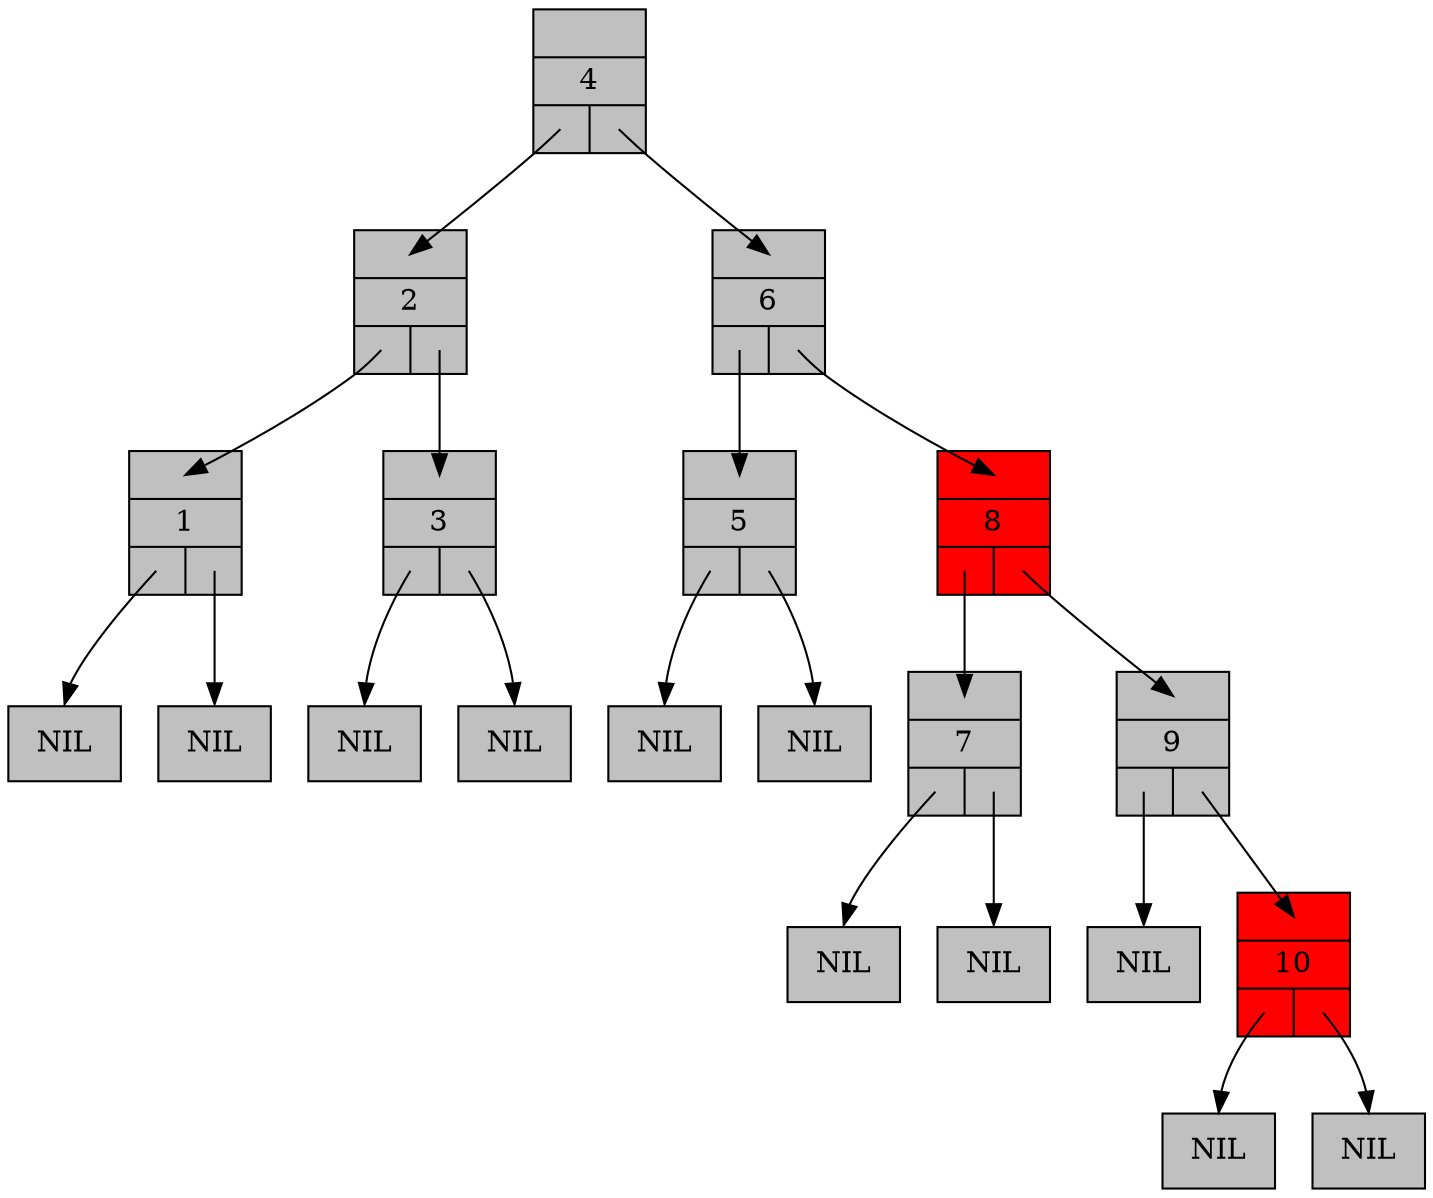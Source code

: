 digraph RedBlackTree {
  graph[ranksep=0.5];
  node[shape=record];

	n1 [label="{{<parent>}|1|{<left>|<right>}}", style=filled, fillcolor=gray];
	lnil1 [style=filled, fillcolor=gray, label="NIL"];
	n1:left:c -> lnil1:n [headclip=false, tailclip=false]
	rnil1 [style=filled, fillcolor=gray, label="NIL"];
	n1:right:c -> rnil1:n [headclip=false, tailclip=false]
	n2 [label="{{<parent>}|2|{<left>|<right>}}", style=filled, fillcolor=gray];
	n2:left:c -> n1:parent:c [headclip=false, tailclip=false]
	n2:right:c -> n3:parent:c [headclip=false, tailclip=false]
	n3 [label="{{<parent>}|3|{<left>|<right>}}", style=filled, fillcolor=gray];
	lnil3 [style=filled, fillcolor=gray, label="NIL"];
	n3:left:c -> lnil3:n [headclip=false, tailclip=false]
	rnil3 [style=filled, fillcolor=gray, label="NIL"];
	n3:right:c -> rnil3:n [headclip=false, tailclip=false]
	n4 [label="{{<parent>}|4|{<left>|<right>}}", style=filled, fillcolor=gray];
	n4:left:c -> n2:parent:c [headclip=false, tailclip=false]
	n4:right:c -> n6:parent:c [headclip=false, tailclip=false]
	n5 [label="{{<parent>}|5|{<left>|<right>}}", style=filled, fillcolor=gray];
	lnil5 [style=filled, fillcolor=gray, label="NIL"];
	n5:left:c -> lnil5:n [headclip=false, tailclip=false]
	rnil5 [style=filled, fillcolor=gray, label="NIL"];
	n5:right:c -> rnil5:n [headclip=false, tailclip=false]
	n6 [label="{{<parent>}|6|{<left>|<right>}}", style=filled, fillcolor=gray];
	n6:left:c -> n5:parent:c [headclip=false, tailclip=false]
	n6:right:c -> n8:parent:c [headclip=false, tailclip=false]
	n7 [label="{{<parent>}|7|{<left>|<right>}}", style=filled, fillcolor=gray];
	lnil7 [style=filled, fillcolor=gray, label="NIL"];
	n7:left:c -> lnil7:n [headclip=false, tailclip=false]
	rnil7 [style=filled, fillcolor=gray, label="NIL"];
	n7:right:c -> rnil7:n [headclip=false, tailclip=false]
	n8 [label="{{<parent>}|8|{<left>|<right>}}", style=filled, fillcolor=red];
	n8:left:c -> n7:parent:c [headclip=false, tailclip=false]
	n8:right:c -> n9:parent:c [headclip=false, tailclip=false]
	n9 [label="{{<parent>}|9|{<left>|<right>}}", style=filled, fillcolor=gray];
	lnil9 [style=filled, fillcolor=gray, label="NIL"];
	n9:left:c -> lnil9:n [headclip=false, tailclip=false]
	n9:right:c -> n10:parent:c [headclip=false, tailclip=false]
	n10 [label="{{<parent>}|10|{<left>|<right>}}", style=filled, fillcolor=red];
	lnil10 [style=filled, fillcolor=gray, label="NIL"];
	n10:left:c -> lnil10:n [headclip=false, tailclip=false]
	rnil10 [style=filled, fillcolor=gray, label="NIL"];
	n10:right:c -> rnil10:n [headclip=false, tailclip=false]

}
